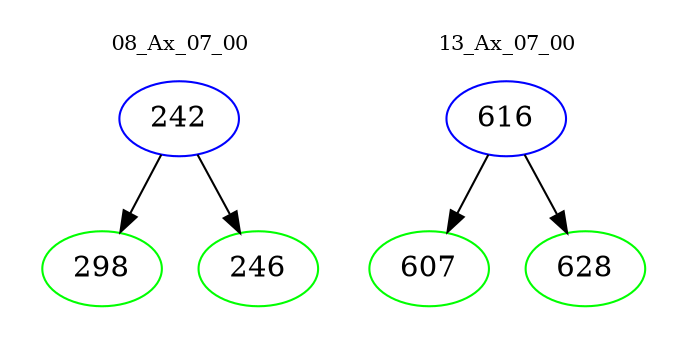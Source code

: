 digraph{
subgraph cluster_0 {
color = white
label = "08_Ax_07_00";
fontsize=10;
T0_242 [label="242", color="blue"]
T0_242 -> T0_298 [color="black"]
T0_298 [label="298", color="green"]
T0_242 -> T0_246 [color="black"]
T0_246 [label="246", color="green"]
}
subgraph cluster_1 {
color = white
label = "13_Ax_07_00";
fontsize=10;
T1_616 [label="616", color="blue"]
T1_616 -> T1_607 [color="black"]
T1_607 [label="607", color="green"]
T1_616 -> T1_628 [color="black"]
T1_628 [label="628", color="green"]
}
}
